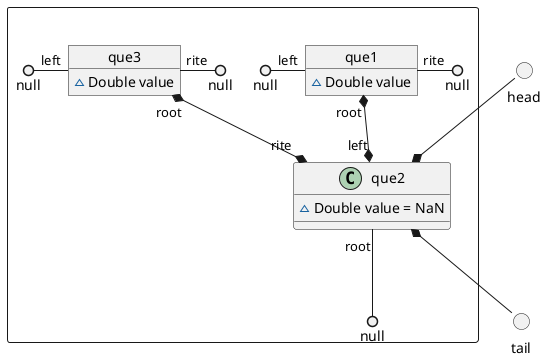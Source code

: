 @startuml

() head
() tail

package " " <<Rectangle>>{

    head --*  que2

    object que1{
        ~ Double value
    }
        null ()- "left" que1
        que1 "rite" -() null
        que1 "root" *--* "left" que2

    object que2{
        ~ Double value = NaN
    }
        que2 "root" --() null
        que2 *-- tail

    object que3{
        ~ Double value
    }
        null ()- "left" que3
        que3 "rite" -() null
        que3 "root" *--* "rite" que2

}
@enduml
